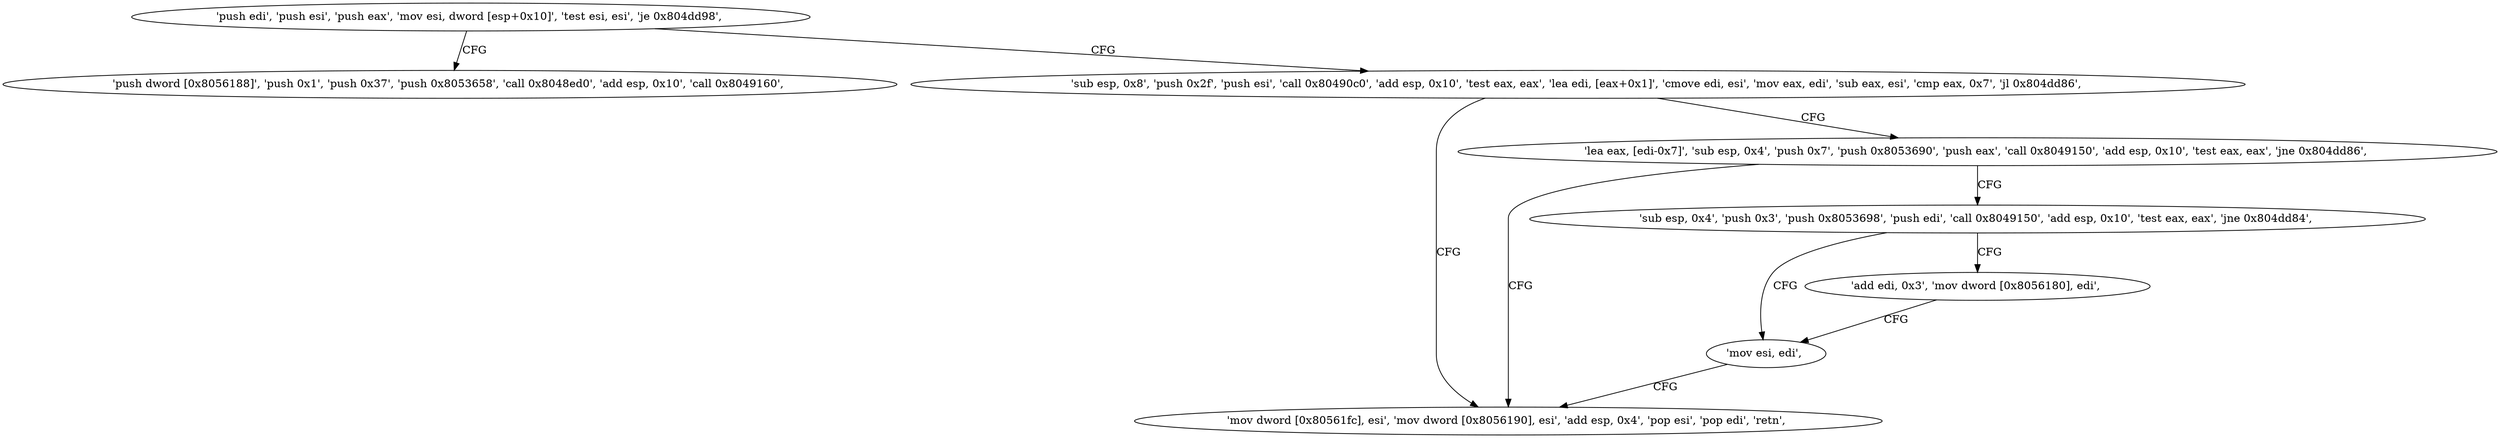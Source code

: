 digraph "func" {
"134536480" [label = "'push edi', 'push esi', 'push eax', 'mov esi, dword [esp+0x10]', 'test esi, esi', 'je 0x804dd98', " ]
"134536600" [label = "'push dword [0x8056188]', 'push 0x1', 'push 0x37', 'push 0x8053658', 'call 0x8048ed0', 'add esp, 0x10', 'call 0x8049160', " ]
"134536491" [label = "'sub esp, 0x8', 'push 0x2f', 'push esi', 'call 0x80490c0', 'add esp, 0x10', 'test eax, eax', 'lea edi, [eax+0x1]', 'cmove edi, esi', 'mov eax, edi', 'sub eax, esi', 'cmp eax, 0x7', 'jl 0x804dd86', " ]
"134536582" [label = "'mov dword [0x80561fc], esi', 'mov dword [0x8056190], esi', 'add esp, 0x4', 'pop esi', 'pop edi', 'retn', " ]
"134536522" [label = "'lea eax, [edi-0x7]', 'sub esp, 0x4', 'push 0x7', 'push 0x8053690', 'push eax', 'call 0x8049150', 'add esp, 0x10', 'test eax, eax', 'jne 0x804dd86', " ]
"134536548" [label = "'sub esp, 0x4', 'push 0x3', 'push 0x8053698', 'push edi', 'call 0x8049150', 'add esp, 0x10', 'test eax, eax', 'jne 0x804dd84', " ]
"134536580" [label = "'mov esi, edi', " ]
"134536571" [label = "'add edi, 0x3', 'mov dword [0x8056180], edi', " ]
"134536480" -> "134536600" [ label = "CFG" ]
"134536480" -> "134536491" [ label = "CFG" ]
"134536491" -> "134536582" [ label = "CFG" ]
"134536491" -> "134536522" [ label = "CFG" ]
"134536522" -> "134536582" [ label = "CFG" ]
"134536522" -> "134536548" [ label = "CFG" ]
"134536548" -> "134536580" [ label = "CFG" ]
"134536548" -> "134536571" [ label = "CFG" ]
"134536580" -> "134536582" [ label = "CFG" ]
"134536571" -> "134536580" [ label = "CFG" ]
}
